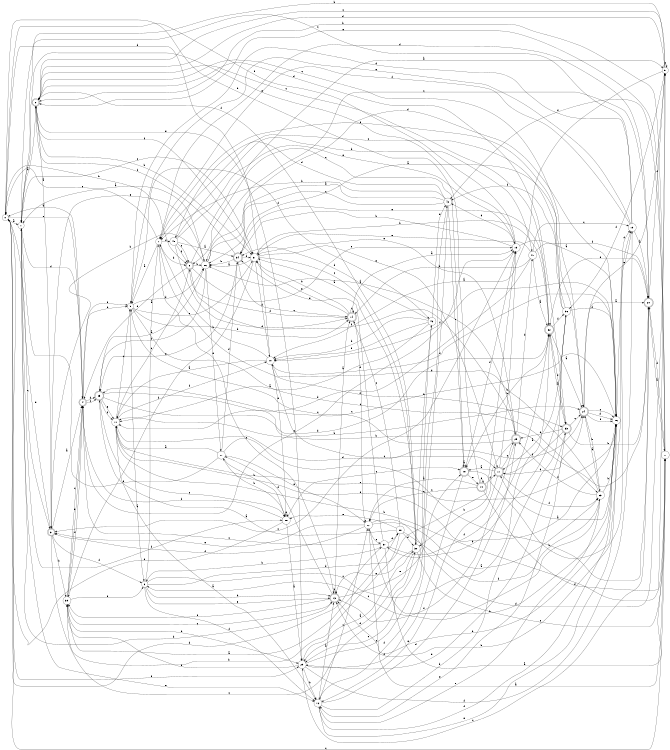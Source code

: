 digraph n36_4 {
__start0 [label="" shape="none"];

rankdir=LR;
size="8,5";

s0 [style="filled", color="black", fillcolor="white" shape="circle", label="0"];
s1 [style="filled", color="black", fillcolor="white" shape="circle", label="1"];
s2 [style="rounded,filled", color="black", fillcolor="white" shape="doublecircle", label="2"];
s3 [style="rounded,filled", color="black", fillcolor="white" shape="doublecircle", label="3"];
s4 [style="rounded,filled", color="black", fillcolor="white" shape="doublecircle", label="4"];
s5 [style="filled", color="black", fillcolor="white" shape="circle", label="5"];
s6 [style="filled", color="black", fillcolor="white" shape="circle", label="6"];
s7 [style="filled", color="black", fillcolor="white" shape="circle", label="7"];
s8 [style="rounded,filled", color="black", fillcolor="white" shape="doublecircle", label="8"];
s9 [style="filled", color="black", fillcolor="white" shape="circle", label="9"];
s10 [style="filled", color="black", fillcolor="white" shape="circle", label="10"];
s11 [style="filled", color="black", fillcolor="white" shape="circle", label="11"];
s12 [style="filled", color="black", fillcolor="white" shape="circle", label="12"];
s13 [style="rounded,filled", color="black", fillcolor="white" shape="doublecircle", label="13"];
s14 [style="rounded,filled", color="black", fillcolor="white" shape="doublecircle", label="14"];
s15 [style="filled", color="black", fillcolor="white" shape="circle", label="15"];
s16 [style="filled", color="black", fillcolor="white" shape="circle", label="16"];
s17 [style="rounded,filled", color="black", fillcolor="white" shape="doublecircle", label="17"];
s18 [style="rounded,filled", color="black", fillcolor="white" shape="doublecircle", label="18"];
s19 [style="filled", color="black", fillcolor="white" shape="circle", label="19"];
s20 [style="rounded,filled", color="black", fillcolor="white" shape="doublecircle", label="20"];
s21 [style="filled", color="black", fillcolor="white" shape="circle", label="21"];
s22 [style="filled", color="black", fillcolor="white" shape="circle", label="22"];
s23 [style="filled", color="black", fillcolor="white" shape="circle", label="23"];
s24 [style="rounded,filled", color="black", fillcolor="white" shape="doublecircle", label="24"];
s25 [style="rounded,filled", color="black", fillcolor="white" shape="doublecircle", label="25"];
s26 [style="filled", color="black", fillcolor="white" shape="circle", label="26"];
s27 [style="filled", color="black", fillcolor="white" shape="circle", label="27"];
s28 [style="filled", color="black", fillcolor="white" shape="circle", label="28"];
s29 [style="filled", color="black", fillcolor="white" shape="circle", label="29"];
s30 [style="filled", color="black", fillcolor="white" shape="circle", label="30"];
s31 [style="filled", color="black", fillcolor="white" shape="circle", label="31"];
s32 [style="rounded,filled", color="black", fillcolor="white" shape="doublecircle", label="32"];
s33 [style="rounded,filled", color="black", fillcolor="white" shape="doublecircle", label="33"];
s34 [style="rounded,filled", color="black", fillcolor="white" shape="doublecircle", label="34"];
s35 [style="rounded,filled", color="black", fillcolor="white" shape="doublecircle", label="35"];
s36 [style="filled", color="black", fillcolor="white" shape="circle", label="36"];
s37 [style="filled", color="black", fillcolor="white" shape="circle", label="37"];
s38 [style="filled", color="black", fillcolor="white" shape="circle", label="38"];
s39 [style="filled", color="black", fillcolor="white" shape="circle", label="39"];
s40 [style="filled", color="black", fillcolor="white" shape="circle", label="40"];
s41 [style="filled", color="black", fillcolor="white" shape="circle", label="41"];
s42 [style="filled", color="black", fillcolor="white" shape="circle", label="42"];
s43 [style="filled", color="black", fillcolor="white" shape="circle", label="43"];
s44 [style="rounded,filled", color="black", fillcolor="white" shape="doublecircle", label="44"];
s0 -> s1 [label="a"];
s0 -> s8 [label="b"];
s0 -> s3 [label="c"];
s0 -> s37 [label="d"];
s0 -> s4 [label="e"];
s0 -> s29 [label="f"];
s1 -> s2 [label="a"];
s1 -> s13 [label="b"];
s1 -> s31 [label="c"];
s1 -> s4 [label="d"];
s1 -> s12 [label="e"];
s1 -> s28 [label="f"];
s2 -> s3 [label="a"];
s2 -> s31 [label="b"];
s2 -> s24 [label="c"];
s2 -> s33 [label="d"];
s2 -> s29 [label="e"];
s2 -> s31 [label="f"];
s3 -> s4 [label="a"];
s3 -> s39 [label="b"];
s3 -> s30 [label="c"];
s3 -> s1 [label="d"];
s3 -> s26 [label="e"];
s3 -> s6 [label="f"];
s4 -> s0 [label="a"];
s4 -> s5 [label="b"];
s4 -> s35 [label="c"];
s4 -> s35 [label="d"];
s4 -> s15 [label="e"];
s4 -> s5 [label="f"];
s5 -> s6 [label="a"];
s5 -> s14 [label="b"];
s5 -> s23 [label="c"];
s5 -> s26 [label="d"];
s5 -> s31 [label="e"];
s5 -> s43 [label="f"];
s6 -> s7 [label="a"];
s6 -> s13 [label="b"];
s6 -> s32 [label="c"];
s6 -> s15 [label="d"];
s6 -> s13 [label="e"];
s6 -> s12 [label="f"];
s7 -> s5 [label="a"];
s7 -> s8 [label="b"];
s7 -> s13 [label="c"];
s7 -> s33 [label="d"];
s7 -> s0 [label="e"];
s7 -> s40 [label="f"];
s8 -> s9 [label="a"];
s8 -> s26 [label="b"];
s8 -> s11 [label="c"];
s8 -> s4 [label="d"];
s8 -> s15 [label="e"];
s8 -> s25 [label="f"];
s9 -> s10 [label="a"];
s9 -> s1 [label="b"];
s9 -> s2 [label="c"];
s9 -> s2 [label="d"];
s9 -> s9 [label="e"];
s9 -> s36 [label="f"];
s10 -> s11 [label="a"];
s10 -> s7 [label="b"];
s10 -> s17 [label="c"];
s10 -> s0 [label="d"];
s10 -> s28 [label="e"];
s10 -> s16 [label="f"];
s11 -> s12 [label="a"];
s11 -> s21 [label="b"];
s11 -> s5 [label="c"];
s11 -> s24 [label="d"];
s11 -> s16 [label="e"];
s11 -> s10 [label="f"];
s12 -> s13 [label="a"];
s12 -> s36 [label="b"];
s12 -> s22 [label="c"];
s12 -> s25 [label="d"];
s12 -> s16 [label="e"];
s12 -> s16 [label="f"];
s13 -> s14 [label="a"];
s13 -> s13 [label="b"];
s13 -> s39 [label="c"];
s13 -> s27 [label="d"];
s13 -> s18 [label="e"];
s13 -> s39 [label="f"];
s14 -> s15 [label="a"];
s14 -> s31 [label="b"];
s14 -> s14 [label="c"];
s14 -> s22 [label="d"];
s14 -> s31 [label="e"];
s14 -> s8 [label="f"];
s15 -> s16 [label="a"];
s15 -> s34 [label="b"];
s15 -> s3 [label="c"];
s15 -> s42 [label="d"];
s15 -> s1 [label="e"];
s15 -> s0 [label="f"];
s16 -> s17 [label="a"];
s16 -> s13 [label="b"];
s16 -> s35 [label="c"];
s16 -> s19 [label="d"];
s16 -> s11 [label="e"];
s16 -> s10 [label="f"];
s17 -> s18 [label="a"];
s17 -> s15 [label="b"];
s17 -> s25 [label="c"];
s17 -> s24 [label="d"];
s17 -> s12 [label="e"];
s17 -> s23 [label="f"];
s18 -> s18 [label="a"];
s18 -> s19 [label="b"];
s18 -> s8 [label="c"];
s18 -> s15 [label="d"];
s18 -> s44 [label="e"];
s18 -> s29 [label="f"];
s19 -> s20 [label="a"];
s19 -> s13 [label="b"];
s19 -> s1 [label="c"];
s19 -> s5 [label="d"];
s19 -> s5 [label="e"];
s19 -> s7 [label="f"];
s20 -> s21 [label="a"];
s20 -> s11 [label="b"];
s20 -> s29 [label="c"];
s20 -> s7 [label="d"];
s20 -> s32 [label="e"];
s20 -> s9 [label="f"];
s21 -> s22 [label="a"];
s21 -> s2 [label="b"];
s21 -> s0 [label="c"];
s21 -> s20 [label="d"];
s21 -> s2 [label="e"];
s21 -> s42 [label="f"];
s22 -> s23 [label="a"];
s22 -> s16 [label="b"];
s22 -> s37 [label="c"];
s22 -> s9 [label="d"];
s22 -> s3 [label="e"];
s22 -> s3 [label="f"];
s23 -> s24 [label="a"];
s23 -> s16 [label="b"];
s23 -> s6 [label="c"];
s23 -> s10 [label="d"];
s23 -> s12 [label="e"];
s23 -> s25 [label="f"];
s24 -> s20 [label="a"];
s24 -> s23 [label="b"];
s24 -> s16 [label="c"];
s24 -> s16 [label="d"];
s24 -> s9 [label="e"];
s24 -> s16 [label="f"];
s25 -> s26 [label="a"];
s25 -> s30 [label="b"];
s25 -> s5 [label="c"];
s25 -> s41 [label="d"];
s25 -> s31 [label="e"];
s25 -> s13 [label="f"];
s26 -> s1 [label="a"];
s26 -> s3 [label="b"];
s26 -> s20 [label="c"];
s26 -> s16 [label="d"];
s26 -> s27 [label="e"];
s26 -> s35 [label="f"];
s27 -> s11 [label="a"];
s27 -> s28 [label="b"];
s27 -> s20 [label="c"];
s27 -> s34 [label="d"];
s27 -> s22 [label="e"];
s27 -> s1 [label="f"];
s28 -> s29 [label="a"];
s28 -> s27 [label="b"];
s28 -> s18 [label="c"];
s28 -> s0 [label="d"];
s28 -> s28 [label="e"];
s28 -> s4 [label="f"];
s29 -> s30 [label="a"];
s29 -> s12 [label="b"];
s29 -> s42 [label="c"];
s29 -> s33 [label="d"];
s29 -> s39 [label="e"];
s29 -> s19 [label="f"];
s30 -> s31 [label="a"];
s30 -> s43 [label="b"];
s30 -> s21 [label="c"];
s30 -> s29 [label="d"];
s30 -> s13 [label="e"];
s30 -> s2 [label="f"];
s31 -> s26 [label="a"];
s31 -> s32 [label="b"];
s31 -> s30 [label="c"];
s31 -> s10 [label="d"];
s31 -> s17 [label="e"];
s31 -> s39 [label="f"];
s32 -> s24 [label="a"];
s32 -> s18 [label="b"];
s32 -> s2 [label="c"];
s32 -> s33 [label="d"];
s32 -> s34 [label="e"];
s32 -> s36 [label="f"];
s33 -> s32 [label="a"];
s33 -> s20 [label="b"];
s33 -> s24 [label="c"];
s33 -> s25 [label="d"];
s33 -> s12 [label="e"];
s33 -> s17 [label="f"];
s34 -> s24 [label="a"];
s34 -> s26 [label="b"];
s34 -> s14 [label="c"];
s34 -> s31 [label="d"];
s34 -> s35 [label="e"];
s34 -> s2 [label="f"];
s35 -> s26 [label="a"];
s35 -> s24 [label="b"];
s35 -> s28 [label="c"];
s35 -> s32 [label="d"];
s35 -> s11 [label="e"];
s35 -> s11 [label="f"];
s36 -> s17 [label="a"];
s36 -> s37 [label="b"];
s36 -> s40 [label="c"];
s36 -> s16 [label="d"];
s36 -> s7 [label="e"];
s36 -> s42 [label="f"];
s37 -> s21 [label="a"];
s37 -> s6 [label="b"];
s37 -> s4 [label="c"];
s37 -> s38 [label="d"];
s37 -> s34 [label="e"];
s37 -> s32 [label="f"];
s38 -> s35 [label="a"];
s38 -> s39 [label="b"];
s38 -> s14 [label="c"];
s38 -> s30 [label="d"];
s38 -> s28 [label="e"];
s38 -> s23 [label="f"];
s39 -> s38 [label="a"];
s39 -> s29 [label="b"];
s39 -> s4 [label="c"];
s39 -> s4 [label="d"];
s39 -> s6 [label="e"];
s39 -> s4 [label="f"];
s40 -> s34 [label="a"];
s40 -> s41 [label="b"];
s40 -> s8 [label="c"];
s40 -> s14 [label="d"];
s40 -> s15 [label="e"];
s40 -> s8 [label="f"];
s41 -> s32 [label="a"];
s41 -> s14 [label="b"];
s41 -> s19 [label="c"];
s41 -> s11 [label="d"];
s41 -> s31 [label="e"];
s41 -> s20 [label="f"];
s42 -> s26 [label="a"];
s42 -> s7 [label="b"];
s42 -> s26 [label="c"];
s42 -> s7 [label="d"];
s42 -> s18 [label="e"];
s42 -> s12 [label="f"];
s43 -> s11 [label="a"];
s43 -> s10 [label="b"];
s43 -> s29 [label="c"];
s43 -> s34 [label="d"];
s43 -> s42 [label="e"];
s43 -> s10 [label="f"];
s44 -> s22 [label="a"];
s44 -> s0 [label="b"];
s44 -> s22 [label="c"];
s44 -> s9 [label="d"];
s44 -> s44 [label="e"];
s44 -> s17 [label="f"];

}
